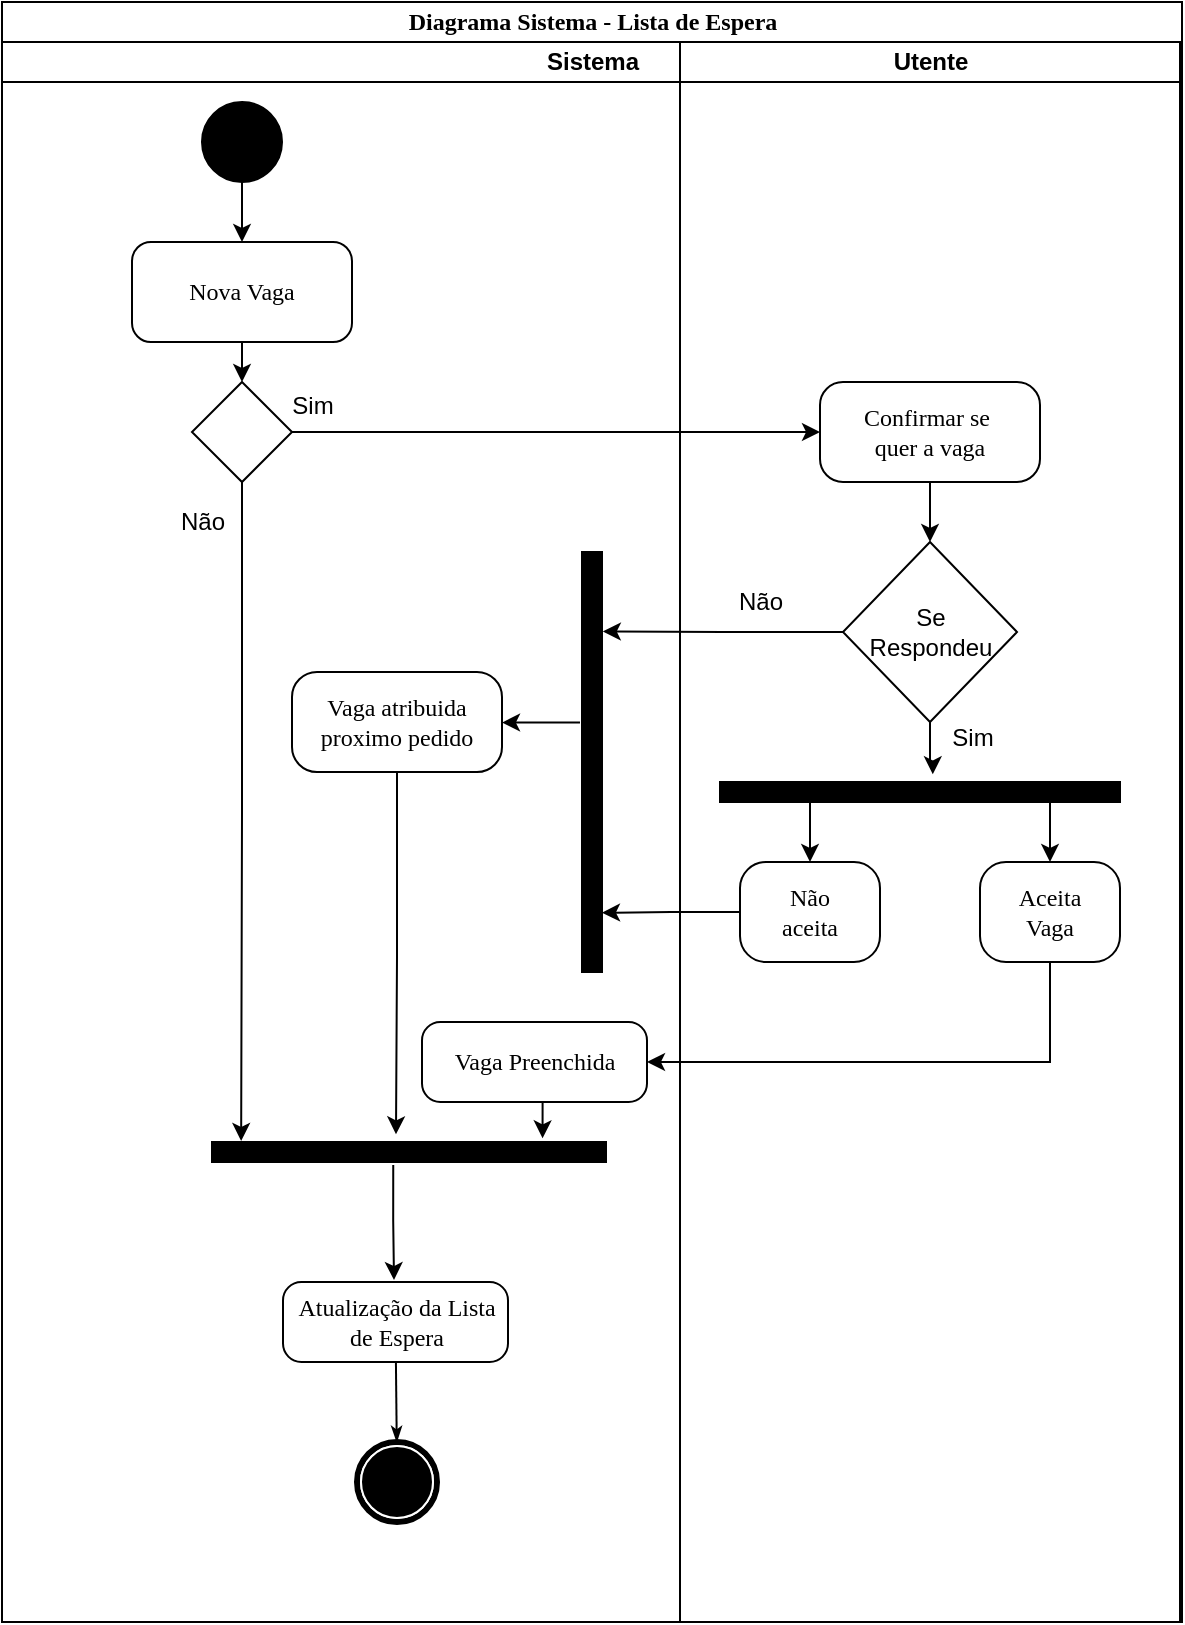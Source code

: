 <mxfile version="14.2.3" type="github">
  <diagram name="Page-1" id="0783ab3e-0a74-02c8-0abd-f7b4e66b4bec">
    <mxGraphModel dx="1038" dy="580" grid="1" gridSize="10" guides="1" tooltips="1" connect="1" arrows="1" fold="1" page="1" pageScale="1" pageWidth="850" pageHeight="1100" background="#ffffff" math="0" shadow="0">
      <root>
        <mxCell id="0" />
        <mxCell id="1" parent="0" />
        <mxCell id="1c1d494c118603dd-1" value="&lt;font style=&quot;font-size: 12px&quot;&gt;Diagrama Sistema - Lista de Espera&lt;/font&gt;" style="swimlane;html=1;childLayout=stackLayout;startSize=20;rounded=0;shadow=0;comic=0;labelBackgroundColor=none;strokeWidth=1;fontFamily=Verdana;fontSize=9;align=center;" parent="1" vertex="1">
          <mxGeometry x="40" y="30" width="590" height="810" as="geometry">
            <mxRectangle x="40" y="20" width="60" height="20" as="alternateBounds" />
          </mxGeometry>
        </mxCell>
        <mxCell id="1c1d494c118603dd-3" value="&lt;font style=&quot;font-size: 12px&quot;&gt;Sistema&lt;/font&gt;" style="swimlane;html=1;startSize=20;" parent="1c1d494c118603dd-1" vertex="1">
          <mxGeometry y="20" width="590" height="790" as="geometry" />
        </mxCell>
        <mxCell id="i6CQahIGaIOLO1OcaWQx-41" style="edgeStyle=orthogonalEdgeStyle;rounded=0;orthogonalLoop=1;jettySize=auto;html=1;exitX=0.46;exitY=1.15;exitDx=0;exitDy=0;exitPerimeter=0;" parent="1c1d494c118603dd-3" source="60571a20871a0731-3" edge="1">
          <mxGeometry relative="1" as="geometry">
            <mxPoint x="196" y="619" as="targetPoint" />
          </mxGeometry>
        </mxCell>
        <mxCell id="60571a20871a0731-3" value="" style="whiteSpace=wrap;html=1;rounded=0;shadow=0;comic=0;labelBackgroundColor=none;strokeWidth=1;fillColor=#000000;fontFamily=Verdana;fontSize=12;align=center;rotation=0;" parent="1c1d494c118603dd-3" vertex="1">
          <mxGeometry x="105" y="550" width="197" height="10" as="geometry" />
        </mxCell>
        <mxCell id="i6CQahIGaIOLO1OcaWQx-4" style="edgeStyle=orthogonalEdgeStyle;rounded=0;orthogonalLoop=1;jettySize=auto;html=1;entryX=0.5;entryY=0;entryDx=0;entryDy=0;" parent="1c1d494c118603dd-3" source="60571a20871a0731-4" target="60571a20871a0731-8" edge="1">
          <mxGeometry relative="1" as="geometry" />
        </mxCell>
        <mxCell id="60571a20871a0731-4" value="" style="ellipse;whiteSpace=wrap;html=1;rounded=0;shadow=0;comic=0;labelBackgroundColor=none;strokeWidth=1;fillColor=#000000;fontFamily=Verdana;fontSize=12;align=center;" parent="1c1d494c118603dd-3" vertex="1">
          <mxGeometry x="100" y="30" width="40" height="40" as="geometry" />
        </mxCell>
        <mxCell id="i6CQahIGaIOLO1OcaWQx-6" style="edgeStyle=orthogonalEdgeStyle;rounded=0;orthogonalLoop=1;jettySize=auto;html=1;exitX=0.5;exitY=1;exitDx=0;exitDy=0;entryX=0.5;entryY=0;entryDx=0;entryDy=0;" parent="1c1d494c118603dd-3" source="60571a20871a0731-8" target="i6CQahIGaIOLO1OcaWQx-5" edge="1">
          <mxGeometry relative="1" as="geometry" />
        </mxCell>
        <mxCell id="60571a20871a0731-8" value="Nova Vaga" style="rounded=1;whiteSpace=wrap;html=1;shadow=0;comic=0;labelBackgroundColor=none;strokeWidth=1;fontFamily=Verdana;fontSize=12;align=center;arcSize=19;" parent="1c1d494c118603dd-3" vertex="1">
          <mxGeometry x="65" y="100" width="110" height="50" as="geometry" />
        </mxCell>
        <mxCell id="i6CQahIGaIOLO1OcaWQx-43" style="edgeStyle=orthogonalEdgeStyle;rounded=0;orthogonalLoop=1;jettySize=auto;html=1;entryX=0.074;entryY=-0.05;entryDx=0;entryDy=0;entryPerimeter=0;" parent="1c1d494c118603dd-3" source="i6CQahIGaIOLO1OcaWQx-5" target="60571a20871a0731-3" edge="1">
          <mxGeometry relative="1" as="geometry" />
        </mxCell>
        <mxCell id="i6CQahIGaIOLO1OcaWQx-5" value="" style="rhombus;whiteSpace=wrap;html=1;" parent="1c1d494c118603dd-3" vertex="1">
          <mxGeometry x="95" y="170" width="50" height="50" as="geometry" />
        </mxCell>
        <mxCell id="i6CQahIGaIOLO1OcaWQx-8" value="Não" style="text;html=1;align=center;verticalAlign=middle;resizable=0;points=[];autosize=1;" parent="1c1d494c118603dd-3" vertex="1">
          <mxGeometry x="80" y="230" width="40" height="20" as="geometry" />
        </mxCell>
        <mxCell id="60571a20871a0731-5" value="" style="shape=mxgraph.bpmn.shape;html=1;verticalLabelPosition=bottom;labelBackgroundColor=#ffffff;verticalAlign=top;perimeter=ellipsePerimeter;outline=end;symbol=terminate;rounded=0;shadow=0;comic=0;strokeWidth=1;fontFamily=Verdana;fontSize=12;align=center;" parent="1c1d494c118603dd-3" vertex="1">
          <mxGeometry x="177.5" y="700" width="40" height="40" as="geometry" />
        </mxCell>
        <mxCell id="1c1d494c118603dd-19" value="Atualização da Lista de Espera" style="rounded=1;whiteSpace=wrap;html=1;shadow=0;comic=0;labelBackgroundColor=none;strokeWidth=1;fontFamily=Verdana;fontSize=12;align=center;arcSize=23;" parent="1c1d494c118603dd-3" vertex="1">
          <mxGeometry x="140.5" y="620" width="112.5" height="40" as="geometry" />
        </mxCell>
        <mxCell id="1c1d494c118603dd-45" style="edgeStyle=none;rounded=0;html=1;labelBackgroundColor=none;startArrow=none;startFill=0;startSize=5;endArrow=classicThin;endFill=1;endSize=5;jettySize=auto;orthogonalLoop=1;strokeWidth=1;fontFamily=Verdana;fontSize=12" parent="1c1d494c118603dd-3" source="1c1d494c118603dd-19" target="60571a20871a0731-5" edge="1">
          <mxGeometry relative="1" as="geometry" />
        </mxCell>
        <mxCell id="i6CQahIGaIOLO1OcaWQx-11" value="Sim" style="text;html=1;align=center;verticalAlign=middle;resizable=0;points=[];autosize=1;" parent="1c1d494c118603dd-3" vertex="1">
          <mxGeometry x="135" y="172" width="40" height="20" as="geometry" />
        </mxCell>
        <mxCell id="i6CQahIGaIOLO1OcaWQx-39" style="edgeStyle=orthogonalEdgeStyle;rounded=0;orthogonalLoop=1;jettySize=auto;html=1;entryX=0.467;entryY=-0.383;entryDx=0;entryDy=0;entryPerimeter=0;" parent="1c1d494c118603dd-3" source="i6CQahIGaIOLO1OcaWQx-16" target="60571a20871a0731-3" edge="1">
          <mxGeometry relative="1" as="geometry" />
        </mxCell>
        <mxCell id="i6CQahIGaIOLO1OcaWQx-16" value="Vaga atribuida proximo pedido" style="rounded=1;whiteSpace=wrap;html=1;shadow=0;comic=0;labelBackgroundColor=none;strokeWidth=1;fontFamily=Verdana;fontSize=12;align=center;arcSize=25;" parent="1c1d494c118603dd-3" vertex="1">
          <mxGeometry x="145" y="315" width="105" height="50" as="geometry" />
        </mxCell>
        <mxCell id="i6CQahIGaIOLO1OcaWQx-34" style="edgeStyle=orthogonalEdgeStyle;rounded=0;orthogonalLoop=1;jettySize=auto;html=1;entryX=1;entryY=0.5;entryDx=0;entryDy=0;exitX=0.594;exitY=-0.1;exitDx=0;exitDy=0;exitPerimeter=0;" parent="1c1d494c118603dd-3" source="i6CQahIGaIOLO1OcaWQx-31" target="i6CQahIGaIOLO1OcaWQx-16" edge="1">
          <mxGeometry relative="1" as="geometry" />
        </mxCell>
        <mxCell id="i6CQahIGaIOLO1OcaWQx-31" value="" style="whiteSpace=wrap;html=1;rounded=0;shadow=0;comic=0;labelBackgroundColor=none;strokeWidth=1;fillColor=#000000;fontFamily=Verdana;fontSize=12;align=center;rotation=-90;" parent="1c1d494c118603dd-3" vertex="1">
          <mxGeometry x="190" y="355" width="210" height="10" as="geometry" />
        </mxCell>
        <mxCell id="i6CQahIGaIOLO1OcaWQx-37" style="edgeStyle=orthogonalEdgeStyle;rounded=0;orthogonalLoop=1;jettySize=auto;html=1;exitX=0.5;exitY=1;exitDx=0;exitDy=0;" parent="1c1d494c118603dd-3" source="60571a20871a0731-3" target="60571a20871a0731-3" edge="1">
          <mxGeometry relative="1" as="geometry" />
        </mxCell>
        <mxCell id="1c1d494c118603dd-4" value="&lt;font style=&quot;font-size: 12px&quot;&gt;Utente&lt;/font&gt;" style="swimlane;html=1;startSize=20;" parent="1c1d494c118603dd-3" vertex="1">
          <mxGeometry x="339" width="250" height="790" as="geometry" />
        </mxCell>
        <mxCell id="i6CQahIGaIOLO1OcaWQx-14" style="edgeStyle=orthogonalEdgeStyle;rounded=0;orthogonalLoop=1;jettySize=auto;html=1;entryX=0.5;entryY=0;entryDx=0;entryDy=0;" parent="1c1d494c118603dd-4" source="i6CQahIGaIOLO1OcaWQx-9" target="i6CQahIGaIOLO1OcaWQx-13" edge="1">
          <mxGeometry relative="1" as="geometry" />
        </mxCell>
        <mxCell id="i6CQahIGaIOLO1OcaWQx-9" value="Confirmar se&amp;nbsp;&lt;br&gt;quer a vaga" style="rounded=1;whiteSpace=wrap;html=1;shadow=0;comic=0;labelBackgroundColor=none;strokeWidth=1;fontFamily=Verdana;fontSize=12;align=center;arcSize=23;" parent="1c1d494c118603dd-4" vertex="1">
          <mxGeometry x="70" y="170" width="110" height="50" as="geometry" />
        </mxCell>
        <mxCell id="i6CQahIGaIOLO1OcaWQx-27" style="edgeStyle=orthogonalEdgeStyle;rounded=0;orthogonalLoop=1;jettySize=auto;html=1;entryX=0.532;entryY=-0.383;entryDx=0;entryDy=0;entryPerimeter=0;" parent="1c1d494c118603dd-4" source="i6CQahIGaIOLO1OcaWQx-13" target="i6CQahIGaIOLO1OcaWQx-26" edge="1">
          <mxGeometry relative="1" as="geometry" />
        </mxCell>
        <mxCell id="i6CQahIGaIOLO1OcaWQx-13" value="Se&lt;br&gt;Respondeu" style="rhombus;whiteSpace=wrap;html=1;" parent="1c1d494c118603dd-4" vertex="1">
          <mxGeometry x="81.5" y="250" width="87" height="90" as="geometry" />
        </mxCell>
        <mxCell id="i6CQahIGaIOLO1OcaWQx-21" value="Não" style="text;html=1;align=center;verticalAlign=middle;resizable=0;points=[];autosize=1;" parent="1c1d494c118603dd-4" vertex="1">
          <mxGeometry x="20" y="270" width="40" height="20" as="geometry" />
        </mxCell>
        <mxCell id="i6CQahIGaIOLO1OcaWQx-24" value="Não&lt;br&gt;aceita" style="rounded=1;whiteSpace=wrap;html=1;shadow=0;comic=0;labelBackgroundColor=none;strokeWidth=1;fontFamily=Verdana;fontSize=12;align=center;arcSize=26;" parent="1c1d494c118603dd-4" vertex="1">
          <mxGeometry x="30" y="410" width="70" height="50" as="geometry" />
        </mxCell>
        <mxCell id="i6CQahIGaIOLO1OcaWQx-25" value="Aceita&lt;br&gt;Vaga" style="rounded=1;whiteSpace=wrap;html=1;shadow=0;comic=0;labelBackgroundColor=none;strokeWidth=1;fontFamily=Verdana;fontSize=12;align=center;arcSize=26;" parent="1c1d494c118603dd-4" vertex="1">
          <mxGeometry x="150" y="410" width="70" height="50" as="geometry" />
        </mxCell>
        <mxCell id="i6CQahIGaIOLO1OcaWQx-28" style="edgeStyle=orthogonalEdgeStyle;rounded=0;orthogonalLoop=1;jettySize=auto;html=1;exitX=0.25;exitY=1;exitDx=0;exitDy=0;entryX=0.5;entryY=0;entryDx=0;entryDy=0;" parent="1c1d494c118603dd-4" source="i6CQahIGaIOLO1OcaWQx-26" target="i6CQahIGaIOLO1OcaWQx-24" edge="1">
          <mxGeometry relative="1" as="geometry" />
        </mxCell>
        <mxCell id="i6CQahIGaIOLO1OcaWQx-29" style="edgeStyle=orthogonalEdgeStyle;rounded=0;orthogonalLoop=1;jettySize=auto;html=1;exitX=0.75;exitY=1;exitDx=0;exitDy=0;entryX=0.5;entryY=0;entryDx=0;entryDy=0;" parent="1c1d494c118603dd-4" source="i6CQahIGaIOLO1OcaWQx-26" target="i6CQahIGaIOLO1OcaWQx-25" edge="1">
          <mxGeometry relative="1" as="geometry" />
        </mxCell>
        <mxCell id="i6CQahIGaIOLO1OcaWQx-26" value="" style="whiteSpace=wrap;html=1;rounded=0;shadow=0;comic=0;labelBackgroundColor=none;strokeWidth=1;fillColor=#000000;fontFamily=Verdana;fontSize=12;align=center;rotation=0;" parent="1c1d494c118603dd-4" vertex="1">
          <mxGeometry x="20" y="370" width="200" height="10" as="geometry" />
        </mxCell>
        <mxCell id="i6CQahIGaIOLO1OcaWQx-30" value="Sim" style="text;html=1;align=center;verticalAlign=middle;resizable=0;points=[];autosize=1;" parent="1c1d494c118603dd-4" vertex="1">
          <mxGeometry x="125.5" y="338" width="40" height="20" as="geometry" />
        </mxCell>
        <mxCell id="i6CQahIGaIOLO1OcaWQx-10" style="edgeStyle=orthogonalEdgeStyle;rounded=0;orthogonalLoop=1;jettySize=auto;html=1;entryX=0;entryY=0.5;entryDx=0;entryDy=0;" parent="1c1d494c118603dd-3" source="i6CQahIGaIOLO1OcaWQx-5" target="i6CQahIGaIOLO1OcaWQx-9" edge="1">
          <mxGeometry relative="1" as="geometry" />
        </mxCell>
        <mxCell id="i6CQahIGaIOLO1OcaWQx-33" style="edgeStyle=orthogonalEdgeStyle;rounded=0;orthogonalLoop=1;jettySize=auto;html=1;exitX=0;exitY=0.5;exitDx=0;exitDy=0;entryX=0.141;entryY=1;entryDx=0;entryDy=0;entryPerimeter=0;" parent="1c1d494c118603dd-3" source="i6CQahIGaIOLO1OcaWQx-24" target="i6CQahIGaIOLO1OcaWQx-31" edge="1">
          <mxGeometry relative="1" as="geometry" />
        </mxCell>
        <mxCell id="i6CQahIGaIOLO1OcaWQx-20" style="edgeStyle=orthogonalEdgeStyle;rounded=0;orthogonalLoop=1;jettySize=auto;html=1;exitX=0;exitY=0.5;exitDx=0;exitDy=0;entryX=0.811;entryY=1.041;entryDx=0;entryDy=0;entryPerimeter=0;" parent="1c1d494c118603dd-3" source="i6CQahIGaIOLO1OcaWQx-13" target="i6CQahIGaIOLO1OcaWQx-31" edge="1">
          <mxGeometry relative="1" as="geometry">
            <mxPoint x="550" y="295" as="targetPoint" />
          </mxGeometry>
        </mxCell>
        <mxCell id="i6CQahIGaIOLO1OcaWQx-46" style="edgeStyle=orthogonalEdgeStyle;rounded=0;orthogonalLoop=1;jettySize=auto;html=1;exitX=0.5;exitY=1;exitDx=0;exitDy=0;entryX=0.839;entryY=-0.183;entryDx=0;entryDy=0;entryPerimeter=0;" parent="1c1d494c118603dd-3" source="i6CQahIGaIOLO1OcaWQx-44" target="60571a20871a0731-3" edge="1">
          <mxGeometry relative="1" as="geometry" />
        </mxCell>
        <mxCell id="i6CQahIGaIOLO1OcaWQx-44" value="Vaga Preenchida" style="rounded=1;whiteSpace=wrap;html=1;shadow=0;comic=0;labelBackgroundColor=none;strokeWidth=1;fontFamily=Verdana;fontSize=12;align=center;arcSize=23;" parent="1c1d494c118603dd-3" vertex="1">
          <mxGeometry x="210" y="490" width="112.5" height="40" as="geometry" />
        </mxCell>
        <mxCell id="i6CQahIGaIOLO1OcaWQx-45" style="edgeStyle=orthogonalEdgeStyle;rounded=0;orthogonalLoop=1;jettySize=auto;html=1;entryX=1;entryY=0.5;entryDx=0;entryDy=0;" parent="1c1d494c118603dd-3" source="i6CQahIGaIOLO1OcaWQx-25" target="i6CQahIGaIOLO1OcaWQx-44" edge="1">
          <mxGeometry relative="1" as="geometry">
            <Array as="points">
              <mxPoint x="524" y="510" />
            </Array>
          </mxGeometry>
        </mxCell>
      </root>
    </mxGraphModel>
  </diagram>
</mxfile>
